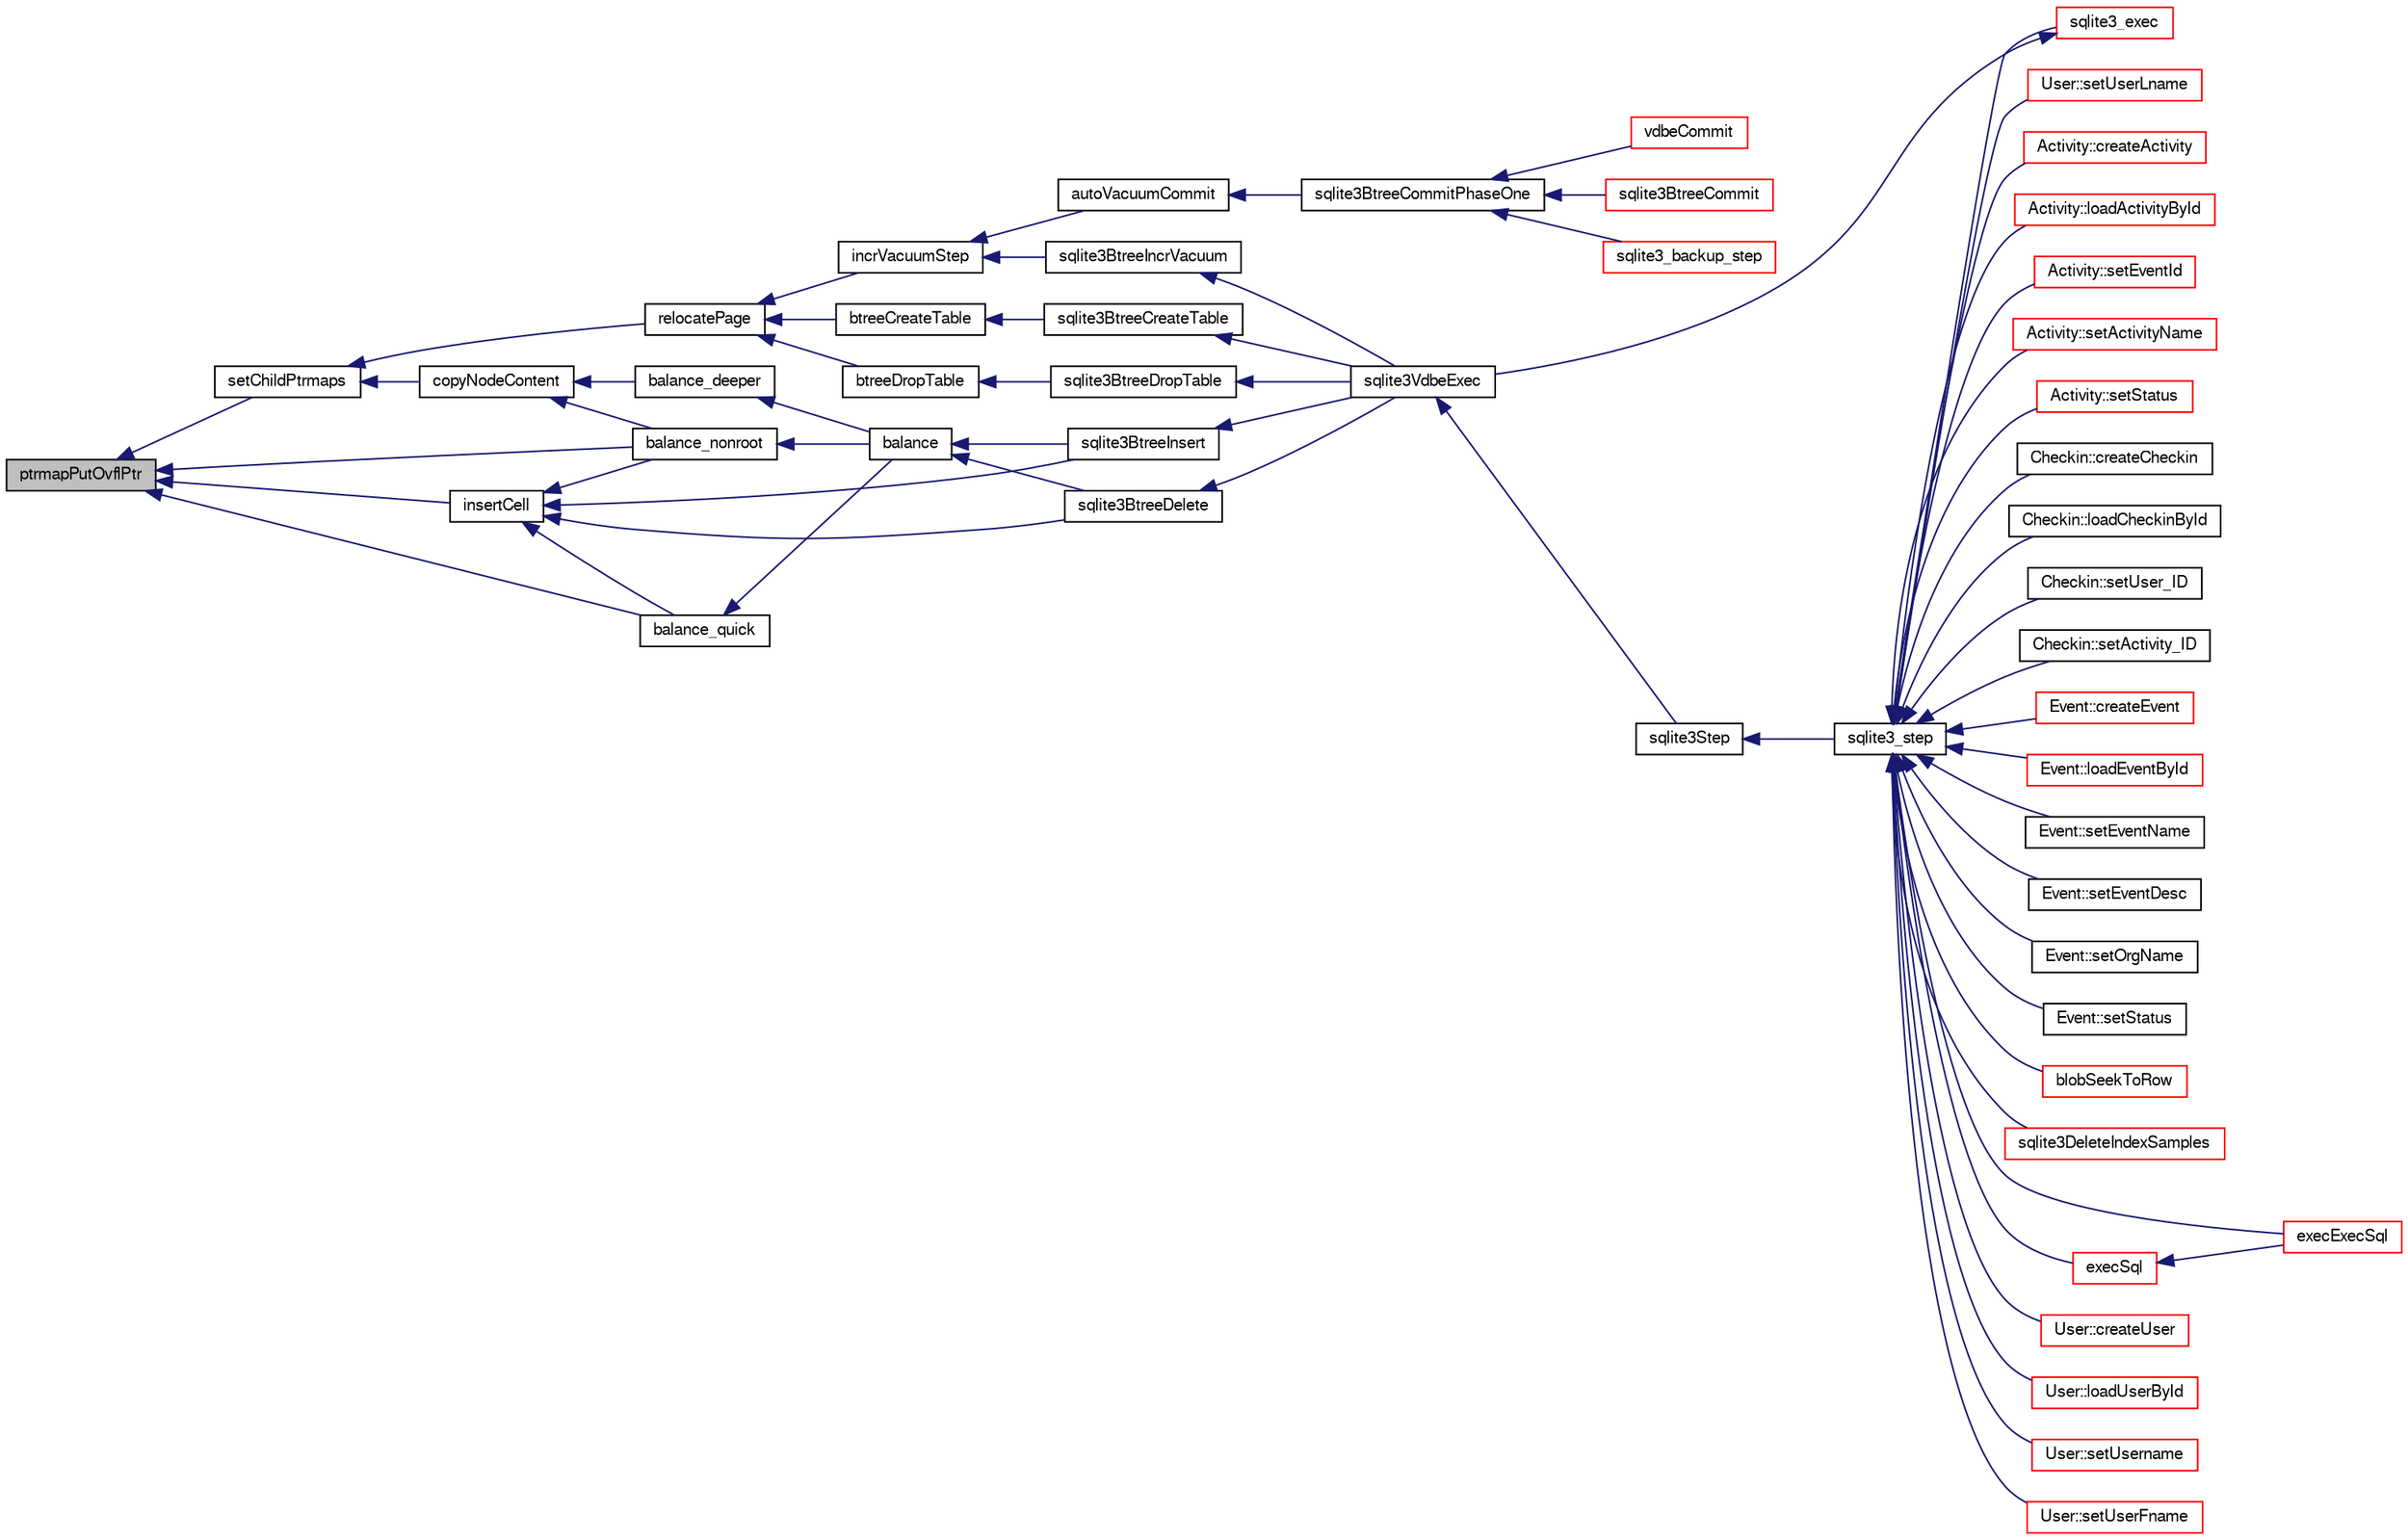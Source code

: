 digraph "ptrmapPutOvflPtr"
{
  edge [fontname="FreeSans",fontsize="10",labelfontname="FreeSans",labelfontsize="10"];
  node [fontname="FreeSans",fontsize="10",shape=record];
  rankdir="LR";
  Node249223 [label="ptrmapPutOvflPtr",height=0.2,width=0.4,color="black", fillcolor="grey75", style="filled", fontcolor="black"];
  Node249223 -> Node249224 [dir="back",color="midnightblue",fontsize="10",style="solid",fontname="FreeSans"];
  Node249224 [label="setChildPtrmaps",height=0.2,width=0.4,color="black", fillcolor="white", style="filled",URL="$sqlite3_8c.html#adf2ff6d11495ca47f88ace93f5be9d91"];
  Node249224 -> Node249225 [dir="back",color="midnightblue",fontsize="10",style="solid",fontname="FreeSans"];
  Node249225 [label="relocatePage",height=0.2,width=0.4,color="black", fillcolor="white", style="filled",URL="$sqlite3_8c.html#af8fb5934ff87b02845c89350c57fd2bc"];
  Node249225 -> Node249226 [dir="back",color="midnightblue",fontsize="10",style="solid",fontname="FreeSans"];
  Node249226 [label="incrVacuumStep",height=0.2,width=0.4,color="black", fillcolor="white", style="filled",URL="$sqlite3_8c.html#a68a85130a567f1700dc0907ec9227892"];
  Node249226 -> Node249227 [dir="back",color="midnightblue",fontsize="10",style="solid",fontname="FreeSans"];
  Node249227 [label="sqlite3BtreeIncrVacuum",height=0.2,width=0.4,color="black", fillcolor="white", style="filled",URL="$sqlite3_8c.html#a0b4c98acfd785fc6d5dc5c3237030318"];
  Node249227 -> Node249228 [dir="back",color="midnightblue",fontsize="10",style="solid",fontname="FreeSans"];
  Node249228 [label="sqlite3VdbeExec",height=0.2,width=0.4,color="black", fillcolor="white", style="filled",URL="$sqlite3_8c.html#a8ce40a614bdc56719c4d642b1e4dfb21"];
  Node249228 -> Node249229 [dir="back",color="midnightblue",fontsize="10",style="solid",fontname="FreeSans"];
  Node249229 [label="sqlite3Step",height=0.2,width=0.4,color="black", fillcolor="white", style="filled",URL="$sqlite3_8c.html#a3f2872e873e2758a4beedad1d5113554"];
  Node249229 -> Node249230 [dir="back",color="midnightblue",fontsize="10",style="solid",fontname="FreeSans"];
  Node249230 [label="sqlite3_step",height=0.2,width=0.4,color="black", fillcolor="white", style="filled",URL="$sqlite3_8h.html#ac1e491ce36b7471eb28387f7d3c74334"];
  Node249230 -> Node249231 [dir="back",color="midnightblue",fontsize="10",style="solid",fontname="FreeSans"];
  Node249231 [label="Activity::createActivity",height=0.2,width=0.4,color="red", fillcolor="white", style="filled",URL="$classActivity.html#a813cc5e52c14ab49b39014c134e3425b"];
  Node249230 -> Node249234 [dir="back",color="midnightblue",fontsize="10",style="solid",fontname="FreeSans"];
  Node249234 [label="Activity::loadActivityById",height=0.2,width=0.4,color="red", fillcolor="white", style="filled",URL="$classActivity.html#abe4ffb4f08a47212ebf9013259d9e7fd"];
  Node249230 -> Node249236 [dir="back",color="midnightblue",fontsize="10",style="solid",fontname="FreeSans"];
  Node249236 [label="Activity::setEventId",height=0.2,width=0.4,color="red", fillcolor="white", style="filled",URL="$classActivity.html#adb1d0fd0d08f473e068f0a4086bfa9ca"];
  Node249230 -> Node249237 [dir="back",color="midnightblue",fontsize="10",style="solid",fontname="FreeSans"];
  Node249237 [label="Activity::setActivityName",height=0.2,width=0.4,color="red", fillcolor="white", style="filled",URL="$classActivity.html#a62dc3737b33915a36086f9dd26d16a81"];
  Node249230 -> Node249238 [dir="back",color="midnightblue",fontsize="10",style="solid",fontname="FreeSans"];
  Node249238 [label="Activity::setStatus",height=0.2,width=0.4,color="red", fillcolor="white", style="filled",URL="$classActivity.html#af618135a7738f4d2a7ee147a8ef912ea"];
  Node249230 -> Node249239 [dir="back",color="midnightblue",fontsize="10",style="solid",fontname="FreeSans"];
  Node249239 [label="Checkin::createCheckin",height=0.2,width=0.4,color="black", fillcolor="white", style="filled",URL="$classCheckin.html#a4e40acdf7fff0e607f6de4f24f3a163c"];
  Node249230 -> Node249240 [dir="back",color="midnightblue",fontsize="10",style="solid",fontname="FreeSans"];
  Node249240 [label="Checkin::loadCheckinById",height=0.2,width=0.4,color="black", fillcolor="white", style="filled",URL="$classCheckin.html#a3461f70ea6c68475225f2a07f78a21e0"];
  Node249230 -> Node249241 [dir="back",color="midnightblue",fontsize="10",style="solid",fontname="FreeSans"];
  Node249241 [label="Checkin::setUser_ID",height=0.2,width=0.4,color="black", fillcolor="white", style="filled",URL="$classCheckin.html#a76ab640f4f912876dbebf183db5359c6"];
  Node249230 -> Node249242 [dir="back",color="midnightblue",fontsize="10",style="solid",fontname="FreeSans"];
  Node249242 [label="Checkin::setActivity_ID",height=0.2,width=0.4,color="black", fillcolor="white", style="filled",URL="$classCheckin.html#ab2ff3ec2604ec73a42af25874a00b232"];
  Node249230 -> Node249243 [dir="back",color="midnightblue",fontsize="10",style="solid",fontname="FreeSans"];
  Node249243 [label="Event::createEvent",height=0.2,width=0.4,color="red", fillcolor="white", style="filled",URL="$classEvent.html#a77adb9f4a46ffb32c2d931f0691f5903"];
  Node249230 -> Node249244 [dir="back",color="midnightblue",fontsize="10",style="solid",fontname="FreeSans"];
  Node249244 [label="Event::loadEventById",height=0.2,width=0.4,color="red", fillcolor="white", style="filled",URL="$classEvent.html#afa66cea33f722dbeecb69cc98fdea055"];
  Node249230 -> Node249245 [dir="back",color="midnightblue",fontsize="10",style="solid",fontname="FreeSans"];
  Node249245 [label="Event::setEventName",height=0.2,width=0.4,color="black", fillcolor="white", style="filled",URL="$classEvent.html#a10596b6ca077df05184e30d62b08729d"];
  Node249230 -> Node249246 [dir="back",color="midnightblue",fontsize="10",style="solid",fontname="FreeSans"];
  Node249246 [label="Event::setEventDesc",height=0.2,width=0.4,color="black", fillcolor="white", style="filled",URL="$classEvent.html#ae36b8377dcae792f1c5c4726024c981b"];
  Node249230 -> Node249247 [dir="back",color="midnightblue",fontsize="10",style="solid",fontname="FreeSans"];
  Node249247 [label="Event::setOrgName",height=0.2,width=0.4,color="black", fillcolor="white", style="filled",URL="$classEvent.html#a19aac0f776bd764563a54977656cf680"];
  Node249230 -> Node249248 [dir="back",color="midnightblue",fontsize="10",style="solid",fontname="FreeSans"];
  Node249248 [label="Event::setStatus",height=0.2,width=0.4,color="black", fillcolor="white", style="filled",URL="$classEvent.html#ab0a6b9285af0f4172eb841e2b80f8972"];
  Node249230 -> Node249249 [dir="back",color="midnightblue",fontsize="10",style="solid",fontname="FreeSans"];
  Node249249 [label="blobSeekToRow",height=0.2,width=0.4,color="red", fillcolor="white", style="filled",URL="$sqlite3_8c.html#afff57e13332b98c8a44a7cebe38962ab"];
  Node249230 -> Node249252 [dir="back",color="midnightblue",fontsize="10",style="solid",fontname="FreeSans"];
  Node249252 [label="sqlite3DeleteIndexSamples",height=0.2,width=0.4,color="red", fillcolor="white", style="filled",URL="$sqlite3_8c.html#aaeda0302fbf61397ec009f65bed047ef"];
  Node249230 -> Node249421 [dir="back",color="midnightblue",fontsize="10",style="solid",fontname="FreeSans"];
  Node249421 [label="sqlite3_exec",height=0.2,width=0.4,color="red", fillcolor="white", style="filled",URL="$sqlite3_8h.html#a97487ec8150e0bcc8fa392ab8f0e24db"];
  Node249421 -> Node249228 [dir="back",color="midnightblue",fontsize="10",style="solid",fontname="FreeSans"];
  Node249230 -> Node249412 [dir="back",color="midnightblue",fontsize="10",style="solid",fontname="FreeSans"];
  Node249412 [label="execSql",height=0.2,width=0.4,color="red", fillcolor="white", style="filled",URL="$sqlite3_8c.html#a7d16651b98a110662f4c265eff0246cb"];
  Node249412 -> Node249413 [dir="back",color="midnightblue",fontsize="10",style="solid",fontname="FreeSans"];
  Node249413 [label="execExecSql",height=0.2,width=0.4,color="red", fillcolor="white", style="filled",URL="$sqlite3_8c.html#ac1be09a6c047f21133d16378d301e0d4"];
  Node249230 -> Node249413 [dir="back",color="midnightblue",fontsize="10",style="solid",fontname="FreeSans"];
  Node249230 -> Node249415 [dir="back",color="midnightblue",fontsize="10",style="solid",fontname="FreeSans"];
  Node249415 [label="User::createUser",height=0.2,width=0.4,color="red", fillcolor="white", style="filled",URL="$classUser.html#a22ed673939e8cc0a136130b809bba513"];
  Node249230 -> Node249416 [dir="back",color="midnightblue",fontsize="10",style="solid",fontname="FreeSans"];
  Node249416 [label="User::loadUserById",height=0.2,width=0.4,color="red", fillcolor="white", style="filled",URL="$classUser.html#a863377665b7fb83c5547dcf9727f5092"];
  Node249230 -> Node249417 [dir="back",color="midnightblue",fontsize="10",style="solid",fontname="FreeSans"];
  Node249417 [label="User::setUsername",height=0.2,width=0.4,color="red", fillcolor="white", style="filled",URL="$classUser.html#aa0497022a136cb78de785b0a39ae60b1"];
  Node249230 -> Node249418 [dir="back",color="midnightblue",fontsize="10",style="solid",fontname="FreeSans"];
  Node249418 [label="User::setUserFname",height=0.2,width=0.4,color="red", fillcolor="white", style="filled",URL="$classUser.html#a72657eb55cd0ca437b4841a43f19912f"];
  Node249230 -> Node249419 [dir="back",color="midnightblue",fontsize="10",style="solid",fontname="FreeSans"];
  Node249419 [label="User::setUserLname",height=0.2,width=0.4,color="red", fillcolor="white", style="filled",URL="$classUser.html#aa25973387e5afe1aa6f60dd6545e33b5"];
  Node249226 -> Node249489 [dir="back",color="midnightblue",fontsize="10",style="solid",fontname="FreeSans"];
  Node249489 [label="autoVacuumCommit",height=0.2,width=0.4,color="black", fillcolor="white", style="filled",URL="$sqlite3_8c.html#a809d22c6311135ae3048adf41febaef0"];
  Node249489 -> Node249490 [dir="back",color="midnightblue",fontsize="10",style="solid",fontname="FreeSans"];
  Node249490 [label="sqlite3BtreeCommitPhaseOne",height=0.2,width=0.4,color="black", fillcolor="white", style="filled",URL="$sqlite3_8c.html#ae266cba101e64ad99a166f237532e262"];
  Node249490 -> Node249491 [dir="back",color="midnightblue",fontsize="10",style="solid",fontname="FreeSans"];
  Node249491 [label="sqlite3BtreeCommit",height=0.2,width=0.4,color="red", fillcolor="white", style="filled",URL="$sqlite3_8c.html#a8e56ab314556935f9f73080147d26419"];
  Node249490 -> Node249441 [dir="back",color="midnightblue",fontsize="10",style="solid",fontname="FreeSans"];
  Node249441 [label="sqlite3_backup_step",height=0.2,width=0.4,color="red", fillcolor="white", style="filled",URL="$sqlite3_8h.html#a1699b75e98d082eebc465a9e64c35269"];
  Node249490 -> Node249492 [dir="back",color="midnightblue",fontsize="10",style="solid",fontname="FreeSans"];
  Node249492 [label="vdbeCommit",height=0.2,width=0.4,color="red", fillcolor="white", style="filled",URL="$sqlite3_8c.html#a5d7f1e0625451b987728f600cfe1b92d"];
  Node249225 -> Node249493 [dir="back",color="midnightblue",fontsize="10",style="solid",fontname="FreeSans"];
  Node249493 [label="btreeCreateTable",height=0.2,width=0.4,color="black", fillcolor="white", style="filled",URL="$sqlite3_8c.html#a48e09eaac366a6b585edd02553872954"];
  Node249493 -> Node249494 [dir="back",color="midnightblue",fontsize="10",style="solid",fontname="FreeSans"];
  Node249494 [label="sqlite3BtreeCreateTable",height=0.2,width=0.4,color="black", fillcolor="white", style="filled",URL="$sqlite3_8c.html#a1a9ef91a0faff12254ec3f58cade3291"];
  Node249494 -> Node249228 [dir="back",color="midnightblue",fontsize="10",style="solid",fontname="FreeSans"];
  Node249225 -> Node249495 [dir="back",color="midnightblue",fontsize="10",style="solid",fontname="FreeSans"];
  Node249495 [label="btreeDropTable",height=0.2,width=0.4,color="black", fillcolor="white", style="filled",URL="$sqlite3_8c.html#abba4061ea34842db278e91f537d2c2ff"];
  Node249495 -> Node249496 [dir="back",color="midnightblue",fontsize="10",style="solid",fontname="FreeSans"];
  Node249496 [label="sqlite3BtreeDropTable",height=0.2,width=0.4,color="black", fillcolor="white", style="filled",URL="$sqlite3_8c.html#a7b9a218bc08d8acfc94b74ea5c47eaa8"];
  Node249496 -> Node249228 [dir="back",color="midnightblue",fontsize="10",style="solid",fontname="FreeSans"];
  Node249224 -> Node249497 [dir="back",color="midnightblue",fontsize="10",style="solid",fontname="FreeSans"];
  Node249497 [label="copyNodeContent",height=0.2,width=0.4,color="black", fillcolor="white", style="filled",URL="$sqlite3_8c.html#ad73085375c8b00ebc87bc75dba37ca7b"];
  Node249497 -> Node249498 [dir="back",color="midnightblue",fontsize="10",style="solid",fontname="FreeSans"];
  Node249498 [label="balance_nonroot",height=0.2,width=0.4,color="black", fillcolor="white", style="filled",URL="$sqlite3_8c.html#a513ba5c0beb3462a4b60064469f1539d"];
  Node249498 -> Node249499 [dir="back",color="midnightblue",fontsize="10",style="solid",fontname="FreeSans"];
  Node249499 [label="balance",height=0.2,width=0.4,color="black", fillcolor="white", style="filled",URL="$sqlite3_8c.html#a173f7c872fb68ccd3a20440d640b66c7"];
  Node249499 -> Node249500 [dir="back",color="midnightblue",fontsize="10",style="solid",fontname="FreeSans"];
  Node249500 [label="sqlite3BtreeInsert",height=0.2,width=0.4,color="black", fillcolor="white", style="filled",URL="$sqlite3_8c.html#aa6c6b68ed28d38984e5fa329794d7f02"];
  Node249500 -> Node249228 [dir="back",color="midnightblue",fontsize="10",style="solid",fontname="FreeSans"];
  Node249499 -> Node249501 [dir="back",color="midnightblue",fontsize="10",style="solid",fontname="FreeSans"];
  Node249501 [label="sqlite3BtreeDelete",height=0.2,width=0.4,color="black", fillcolor="white", style="filled",URL="$sqlite3_8c.html#a65c40cd7ec987dbd25392a180f388fe7"];
  Node249501 -> Node249228 [dir="back",color="midnightblue",fontsize="10",style="solid",fontname="FreeSans"];
  Node249497 -> Node249502 [dir="back",color="midnightblue",fontsize="10",style="solid",fontname="FreeSans"];
  Node249502 [label="balance_deeper",height=0.2,width=0.4,color="black", fillcolor="white", style="filled",URL="$sqlite3_8c.html#af8eafba12a6ebc987cf6ae89f4cce1a8"];
  Node249502 -> Node249499 [dir="back",color="midnightblue",fontsize="10",style="solid",fontname="FreeSans"];
  Node249223 -> Node249503 [dir="back",color="midnightblue",fontsize="10",style="solid",fontname="FreeSans"];
  Node249503 [label="insertCell",height=0.2,width=0.4,color="black", fillcolor="white", style="filled",URL="$sqlite3_8c.html#a16d3a955fe59894c541d500ddf92d7c0"];
  Node249503 -> Node249504 [dir="back",color="midnightblue",fontsize="10",style="solid",fontname="FreeSans"];
  Node249504 [label="balance_quick",height=0.2,width=0.4,color="black", fillcolor="white", style="filled",URL="$sqlite3_8c.html#a92f1869a02b8b9196e5ea7ed2e61c328"];
  Node249504 -> Node249499 [dir="back",color="midnightblue",fontsize="10",style="solid",fontname="FreeSans"];
  Node249503 -> Node249498 [dir="back",color="midnightblue",fontsize="10",style="solid",fontname="FreeSans"];
  Node249503 -> Node249500 [dir="back",color="midnightblue",fontsize="10",style="solid",fontname="FreeSans"];
  Node249503 -> Node249501 [dir="back",color="midnightblue",fontsize="10",style="solid",fontname="FreeSans"];
  Node249223 -> Node249504 [dir="back",color="midnightblue",fontsize="10",style="solid",fontname="FreeSans"];
  Node249223 -> Node249498 [dir="back",color="midnightblue",fontsize="10",style="solid",fontname="FreeSans"];
}
